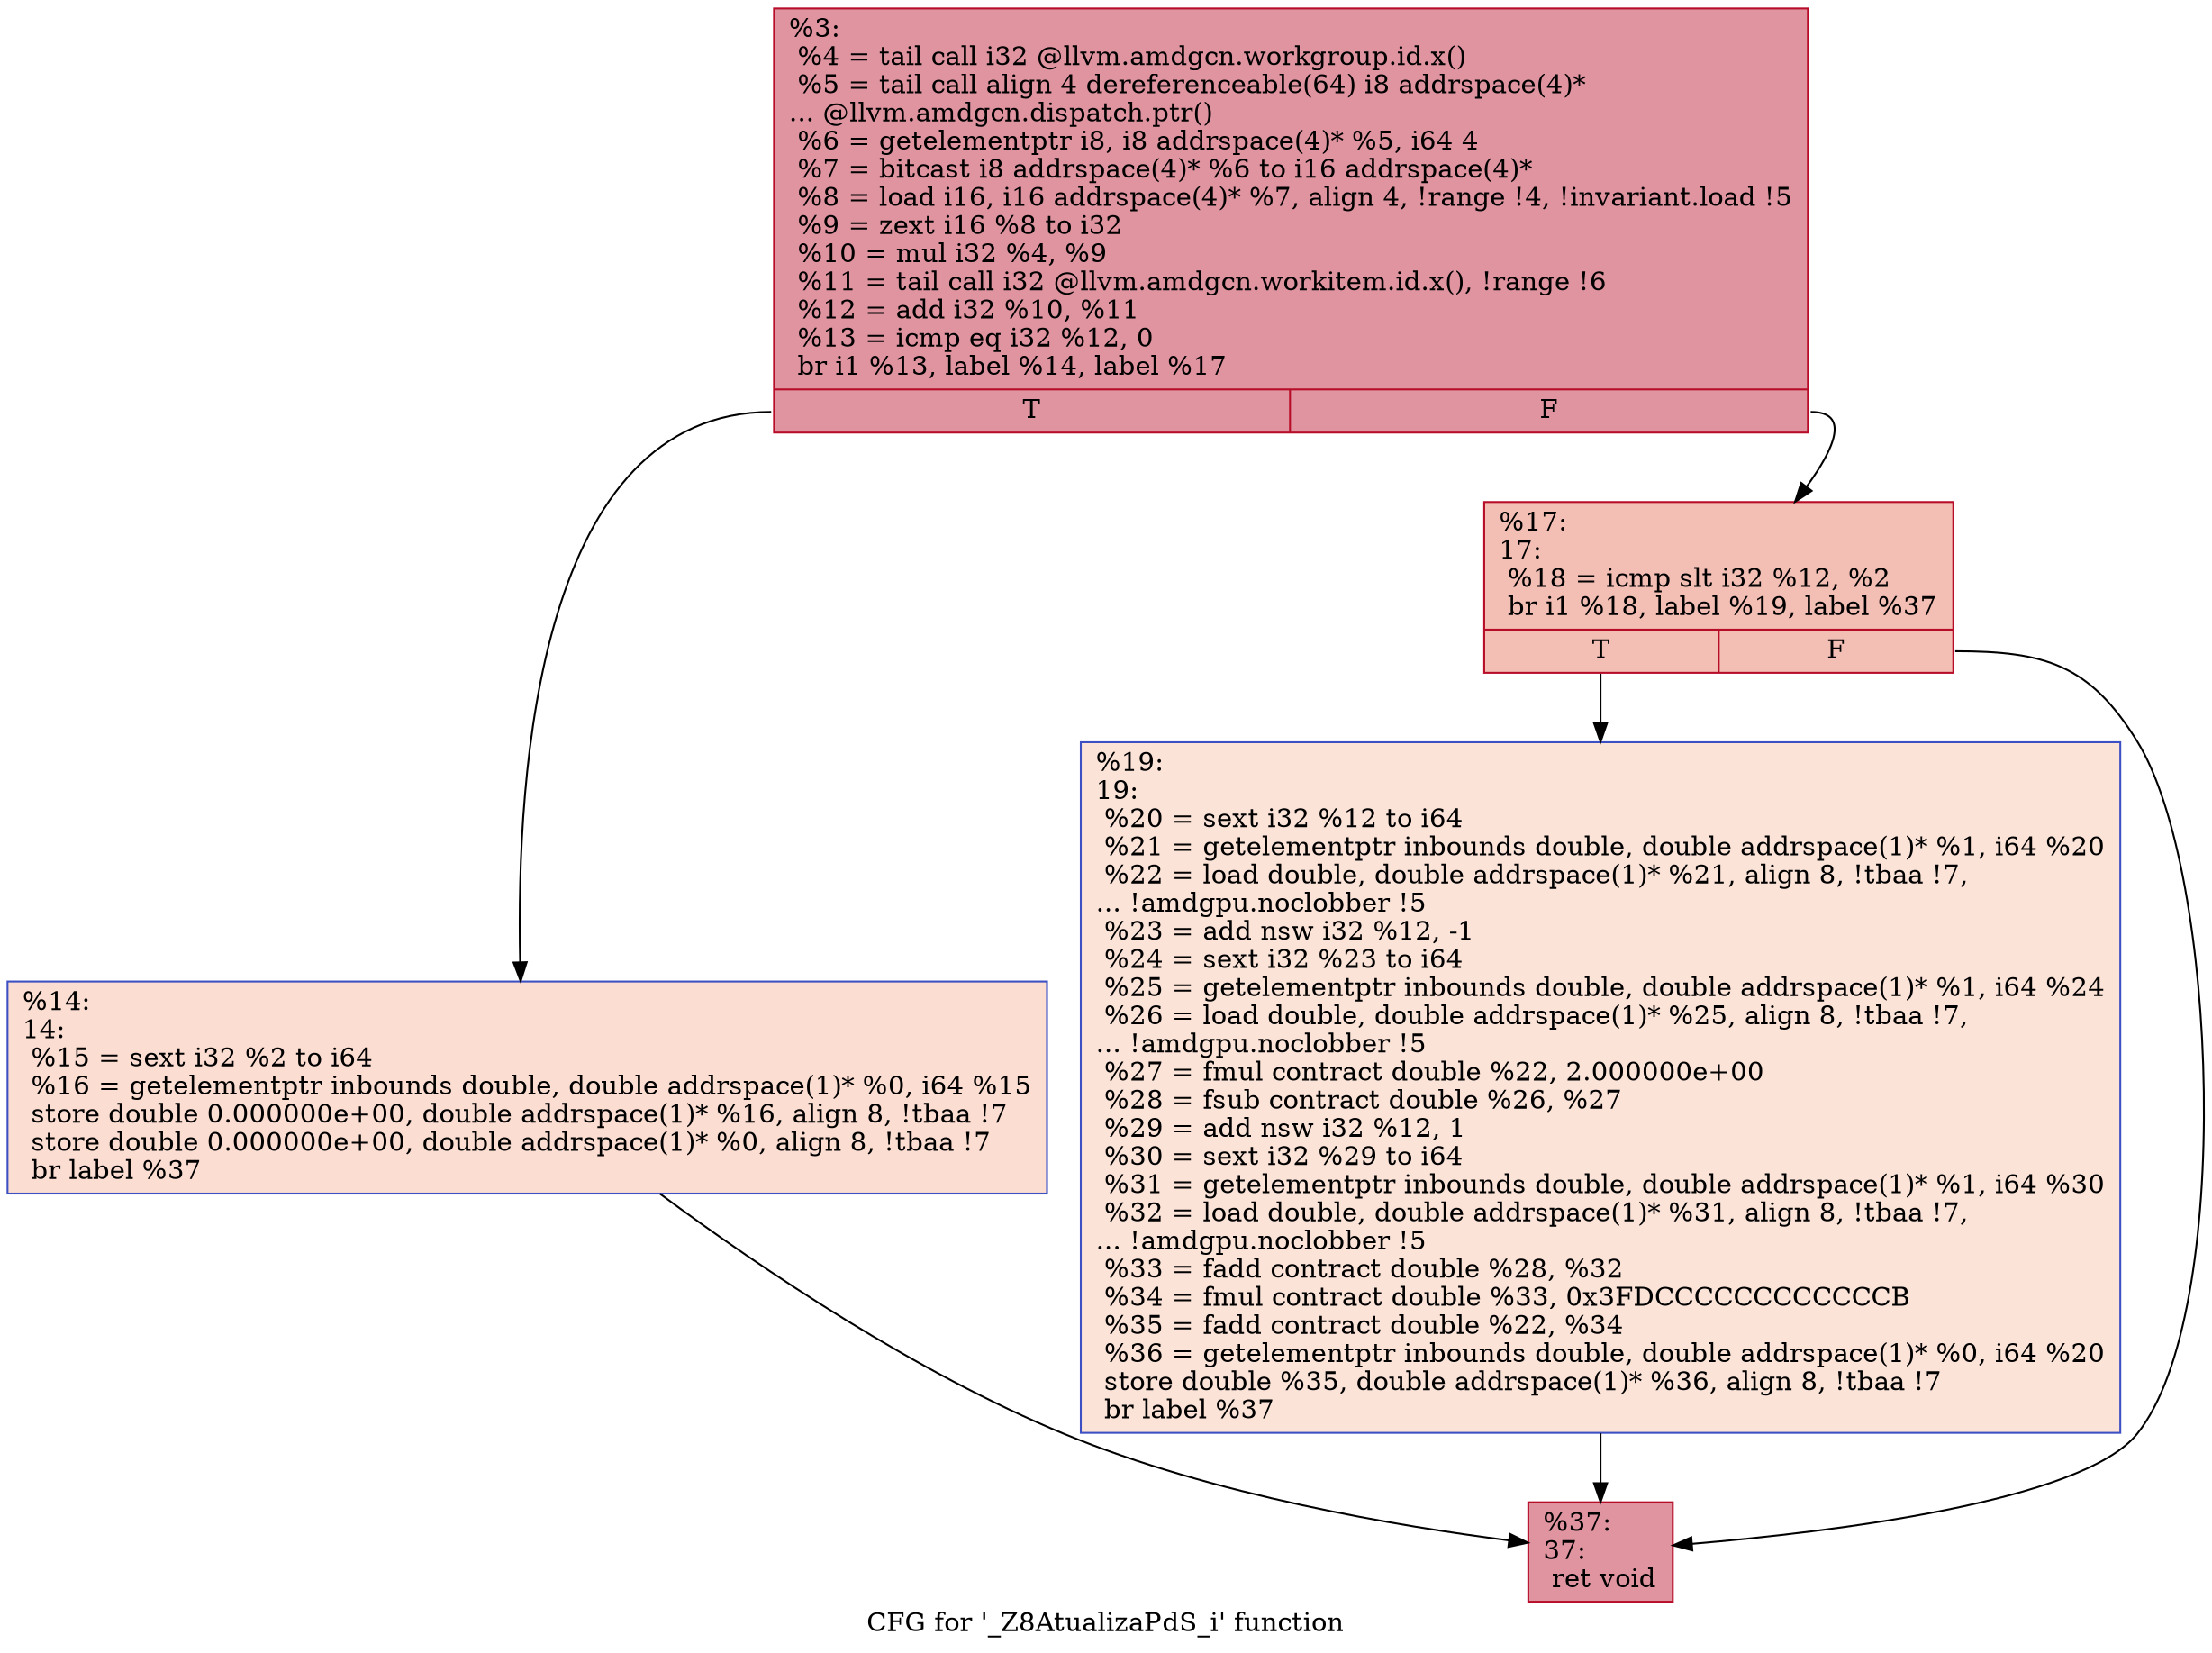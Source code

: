 digraph "CFG for '_Z8AtualizaPdS_i' function" {
	label="CFG for '_Z8AtualizaPdS_i' function";

	Node0x59ba440 [shape=record,color="#b70d28ff", style=filled, fillcolor="#b70d2870",label="{%3:\l  %4 = tail call i32 @llvm.amdgcn.workgroup.id.x()\l  %5 = tail call align 4 dereferenceable(64) i8 addrspace(4)*\l... @llvm.amdgcn.dispatch.ptr()\l  %6 = getelementptr i8, i8 addrspace(4)* %5, i64 4\l  %7 = bitcast i8 addrspace(4)* %6 to i16 addrspace(4)*\l  %8 = load i16, i16 addrspace(4)* %7, align 4, !range !4, !invariant.load !5\l  %9 = zext i16 %8 to i32\l  %10 = mul i32 %4, %9\l  %11 = tail call i32 @llvm.amdgcn.workitem.id.x(), !range !6\l  %12 = add i32 %10, %11\l  %13 = icmp eq i32 %12, 0\l  br i1 %13, label %14, label %17\l|{<s0>T|<s1>F}}"];
	Node0x59ba440:s0 -> Node0x59bc340;
	Node0x59ba440:s1 -> Node0x59bc3d0;
	Node0x59bc340 [shape=record,color="#3d50c3ff", style=filled, fillcolor="#f7b39670",label="{%14:\l14:                                               \l  %15 = sext i32 %2 to i64\l  %16 = getelementptr inbounds double, double addrspace(1)* %0, i64 %15\l  store double 0.000000e+00, double addrspace(1)* %16, align 8, !tbaa !7\l  store double 0.000000e+00, double addrspace(1)* %0, align 8, !tbaa !7\l  br label %37\l}"];
	Node0x59bc340 -> Node0x59bd950;
	Node0x59bc3d0 [shape=record,color="#b70d28ff", style=filled, fillcolor="#e36c5570",label="{%17:\l17:                                               \l  %18 = icmp slt i32 %12, %2\l  br i1 %18, label %19, label %37\l|{<s0>T|<s1>F}}"];
	Node0x59bc3d0:s0 -> Node0x59bdae0;
	Node0x59bc3d0:s1 -> Node0x59bd950;
	Node0x59bdae0 [shape=record,color="#3d50c3ff", style=filled, fillcolor="#f6bfa670",label="{%19:\l19:                                               \l  %20 = sext i32 %12 to i64\l  %21 = getelementptr inbounds double, double addrspace(1)* %1, i64 %20\l  %22 = load double, double addrspace(1)* %21, align 8, !tbaa !7,\l... !amdgpu.noclobber !5\l  %23 = add nsw i32 %12, -1\l  %24 = sext i32 %23 to i64\l  %25 = getelementptr inbounds double, double addrspace(1)* %1, i64 %24\l  %26 = load double, double addrspace(1)* %25, align 8, !tbaa !7,\l... !amdgpu.noclobber !5\l  %27 = fmul contract double %22, 2.000000e+00\l  %28 = fsub contract double %26, %27\l  %29 = add nsw i32 %12, 1\l  %30 = sext i32 %29 to i64\l  %31 = getelementptr inbounds double, double addrspace(1)* %1, i64 %30\l  %32 = load double, double addrspace(1)* %31, align 8, !tbaa !7,\l... !amdgpu.noclobber !5\l  %33 = fadd contract double %28, %32\l  %34 = fmul contract double %33, 0x3FDCCCCCCCCCCCCB\l  %35 = fadd contract double %22, %34\l  %36 = getelementptr inbounds double, double addrspace(1)* %0, i64 %20\l  store double %35, double addrspace(1)* %36, align 8, !tbaa !7\l  br label %37\l}"];
	Node0x59bdae0 -> Node0x59bd950;
	Node0x59bd950 [shape=record,color="#b70d28ff", style=filled, fillcolor="#b70d2870",label="{%37:\l37:                                               \l  ret void\l}"];
}
